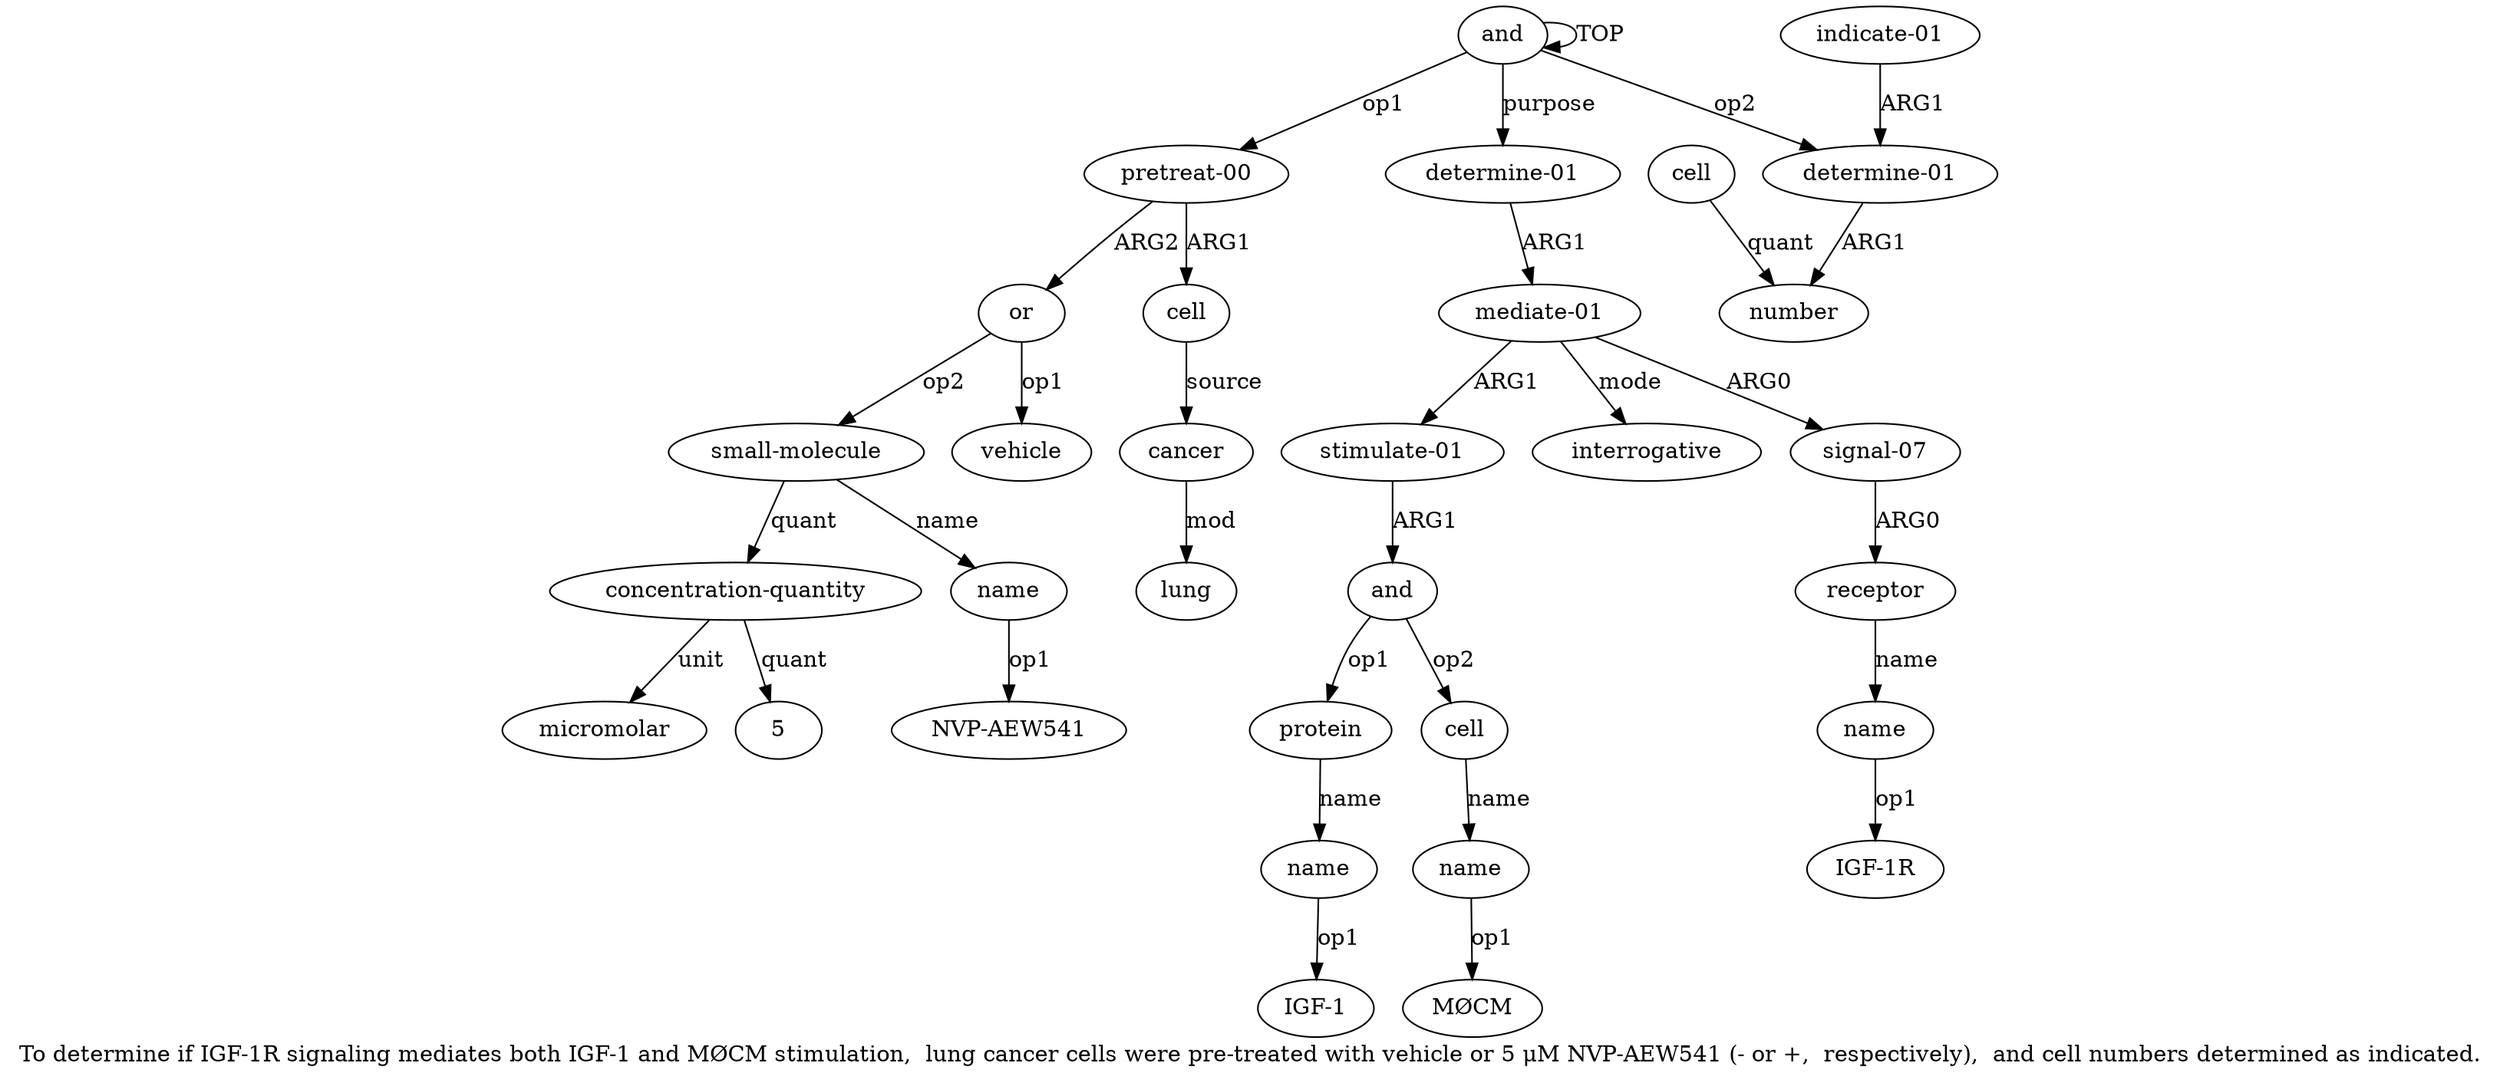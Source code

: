 digraph  {
	graph [label="To determine if IGF-1R signaling mediates both IGF-1 and MØCM stimulation,  lung cancer cells were pre-treated with vehicle or \
5 μM NVP-AEW541 (- or +,  respectively),  and cell numbers determined as indicated."];
	node [label="\N"];
	a20	 [color=black,
		gold_ind=20,
		gold_label="stimulate-01",
		label="stimulate-01",
		test_ind=20,
		test_label="stimulate-01"];
	a21	 [color=black,
		gold_ind=21,
		gold_label=and,
		label=and,
		test_ind=21,
		test_label=and];
	a20 -> a21 [key=0,
	color=black,
	gold_label=ARG1,
	label=ARG1,
	test_label=ARG1];
a22 [color=black,
	gold_ind=22,
	gold_label=protein,
	label=protein,
	test_ind=22,
	test_label=protein];
a21 -> a22 [key=0,
color=black,
gold_label=op1,
label=op1,
test_label=op1];
a24 [color=black,
gold_ind=24,
gold_label=cell,
label=cell,
test_ind=24,
test_label=cell];
a21 -> a24 [key=0,
color=black,
gold_label=op2,
label=op2,
test_label=op2];
a23 [color=black,
gold_ind=23,
gold_label=name,
label=name,
test_ind=23,
test_label=name];
a22 -> a23 [key=0,
color=black,
gold_label=name,
label=name,
test_label=name];
"a23 IGF-1" [color=black,
gold_ind=-1,
gold_label="IGF-1",
label="IGF-1",
test_ind=-1,
test_label="IGF-1"];
a23 -> "a23 IGF-1" [key=0,
color=black,
gold_label=op1,
label=op1,
test_label=op1];
a25 [color=black,
gold_ind=25,
gold_label=name,
label=name,
test_ind=25,
test_label=name];
a24 -> a25 [key=0,
color=black,
gold_label=name,
label=name,
test_label=name];
"a25 MØCM" [color=black,
gold_ind=-1,
gold_label=MØCM,
label=MØCM,
test_ind=-1,
test_label=MØCM];
a25 -> "a25 MØCM" [key=0,
color=black,
gold_label=op1,
label=op1,
test_label=op1];
"a19 IGF-1R" [color=black,
gold_ind=-1,
gold_label="IGF-1R",
label="IGF-1R",
test_ind=-1,
test_label="IGF-1R"];
"a16 interrogative" [color=black,
gold_ind=-1,
gold_label=interrogative,
label=interrogative,
test_ind=-1,
test_label=interrogative];
"a9 5" [color=black,
gold_ind=-1,
gold_label=5,
label=5,
test_ind=-1,
test_label=5];
a15 [color=black,
gold_ind=15,
gold_label="determine-01",
label="determine-01",
test_ind=15,
test_label="determine-01"];
a16 [color=black,
gold_ind=16,
gold_label="mediate-01",
label="mediate-01",
test_ind=16,
test_label="mediate-01"];
a15 -> a16 [key=0,
color=black,
gold_label=ARG1,
label=ARG1,
test_label=ARG1];
a14 [color=black,
gold_ind=14,
gold_label="indicate-01",
label="indicate-01",
test_ind=14,
test_label="indicate-01"];
a11 [color=black,
gold_ind=11,
gold_label="determine-01",
label="determine-01",
test_ind=11,
test_label="determine-01"];
a14 -> a11 [key=0,
color=black,
gold_label=ARG1,
label=ARG1,
test_label=ARG1];
a17 [color=black,
gold_ind=17,
gold_label="signal-07",
label="signal-07",
test_ind=17,
test_label="signal-07"];
a18 [color=black,
gold_ind=18,
gold_label=receptor,
label=receptor,
test_ind=18,
test_label=receptor];
a17 -> a18 [key=0,
color=black,
gold_label=ARG0,
label=ARG0,
test_label=ARG0];
a16 -> a20 [key=0,
color=black,
gold_label=ARG1,
label=ARG1,
test_label=ARG1];
a16 -> "a16 interrogative" [key=0,
color=black,
gold_label=mode,
label=mode,
test_label=mode];
a16 -> a17 [key=0,
color=black,
gold_label=ARG0,
label=ARG0,
test_label=ARG0];
a12 [color=black,
gold_ind=12,
gold_label=number,
label=number,
test_ind=12,
test_label=number];
a11 -> a12 [key=0,
color=black,
gold_label=ARG1,
label=ARG1,
test_label=ARG1];
a10 [color=black,
gold_ind=10,
gold_label=micromolar,
label=micromolar,
test_ind=10,
test_label=micromolar];
a13 [color=black,
gold_ind=13,
gold_label=cell,
label=cell,
test_ind=13,
test_label=cell];
a13 -> a12 [key=0,
color=black,
gold_label=quant,
label=quant,
test_label=quant];
a19 [color=black,
gold_ind=19,
gold_label=name,
label=name,
test_ind=19,
test_label=name];
a19 -> "a19 IGF-1R" [key=0,
color=black,
gold_label=op1,
label=op1,
test_label=op1];
a18 -> a19 [key=0,
color=black,
gold_label=name,
label=name,
test_label=name];
a1 [color=black,
gold_ind=1,
gold_label="pretreat-00",
label="pretreat-00",
test_ind=1,
test_label="pretreat-00"];
a2 [color=black,
gold_ind=2,
gold_label=cell,
label=cell,
test_ind=2,
test_label=cell];
a1 -> a2 [key=0,
color=black,
gold_label=ARG1,
label=ARG1,
test_label=ARG1];
a5 [color=black,
gold_ind=5,
gold_label=or,
label=or,
test_ind=5,
test_label=or];
a1 -> a5 [key=0,
color=black,
gold_label=ARG2,
label=ARG2,
test_label=ARG2];
a0 [color=black,
gold_ind=0,
gold_label=and,
label=and,
test_ind=0,
test_label=and];
a0 -> a15 [key=0,
color=black,
gold_label=purpose,
label=purpose,
test_label=purpose];
a0 -> a11 [key=0,
color=black,
gold_label=op2,
label=op2,
test_label=op2];
a0 -> a1 [key=0,
color=black,
gold_label=op1,
label=op1,
test_label=op1];
a0 -> a0 [key=0,
color=black,
gold_label=TOP,
label=TOP,
test_label=TOP];
a3 [color=black,
gold_ind=3,
gold_label=cancer,
label=cancer,
test_ind=3,
test_label=cancer];
a4 [color=black,
gold_ind=4,
gold_label=lung,
label=lung,
test_ind=4,
test_label=lung];
a3 -> a4 [key=0,
color=black,
gold_label=mod,
label=mod,
test_label=mod];
a2 -> a3 [key=0,
color=black,
gold_label=source,
label=source,
test_label=source];
a7 [color=black,
gold_ind=7,
gold_label="small-molecule",
label="small-molecule",
test_ind=7,
test_label="small-molecule"];
a5 -> a7 [key=0,
color=black,
gold_label=op2,
label=op2,
test_label=op2];
a6 [color=black,
gold_ind=6,
gold_label=vehicle,
label=vehicle,
test_ind=6,
test_label=vehicle];
a5 -> a6 [key=0,
color=black,
gold_label=op1,
label=op1,
test_label=op1];
a9 [color=black,
gold_ind=9,
gold_label="concentration-quantity",
label="concentration-quantity",
test_ind=9,
test_label="concentration-quantity"];
a7 -> a9 [key=0,
color=black,
gold_label=quant,
label=quant,
test_label=quant];
a8 [color=black,
gold_ind=8,
gold_label=name,
label=name,
test_ind=8,
test_label=name];
a7 -> a8 [key=0,
color=black,
gold_label=name,
label=name,
test_label=name];
a9 -> "a9 5" [key=0,
color=black,
gold_label=quant,
label=quant,
test_label=quant];
a9 -> a10 [key=0,
color=black,
gold_label=unit,
label=unit,
test_label=unit];
"a8 NVP-AEW541" [color=black,
gold_ind=-1,
gold_label="NVP-AEW541",
label="NVP-AEW541",
test_ind=-1,
test_label="NVP-AEW541"];
a8 -> "a8 NVP-AEW541" [key=0,
color=black,
gold_label=op1,
label=op1,
test_label=op1];
}
